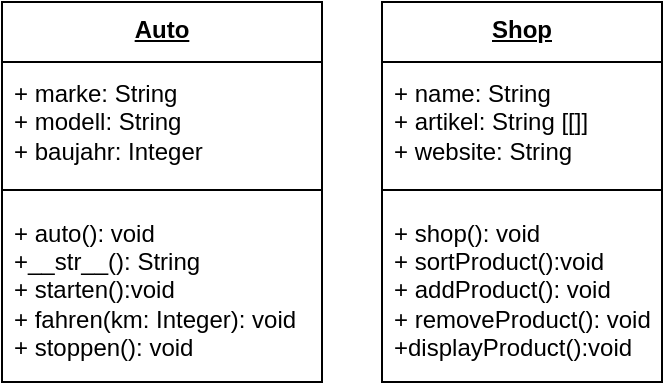<mxfile version="26.0.16">
  <diagram name="Seite-1" id="0K1PrOaq9LxmHDQG06Dq">
    <mxGraphModel dx="1114" dy="656" grid="1" gridSize="10" guides="1" tooltips="1" connect="1" arrows="1" fold="1" page="1" pageScale="1" pageWidth="827" pageHeight="1169" math="0" shadow="0">
      <root>
        <mxCell id="0" />
        <mxCell id="1" parent="0" />
        <mxCell id="C4OtkeYzmVM3o48okvzq-10" value="&lt;b&gt;Auto&lt;/b&gt;" style="swimlane;fontStyle=4;align=center;verticalAlign=top;childLayout=stackLayout;horizontal=1;startSize=30;horizontalStack=0;resizeParent=1;resizeParentMax=0;resizeLast=0;collapsible=0;marginBottom=0;html=1;whiteSpace=wrap;" parent="1" vertex="1">
          <mxGeometry x="50" y="160" width="160" height="190" as="geometry" />
        </mxCell>
        <mxCell id="C4OtkeYzmVM3o48okvzq-11" value="+ marke: String&lt;div&gt;+ modell: String&lt;/div&gt;&lt;div&gt;+ baujahr: Integer&lt;/div&gt;" style="html=1;strokeColor=none;fillColor=none;align=left;verticalAlign=middle;spacingLeft=4;spacingRight=4;rotatable=0;points=[[0,0.5],[1,0.5]];resizeWidth=1;whiteSpace=wrap;" parent="C4OtkeYzmVM3o48okvzq-10" vertex="1">
          <mxGeometry y="30" width="160" height="60" as="geometry" />
        </mxCell>
        <mxCell id="C4OtkeYzmVM3o48okvzq-12" value="" style="line;strokeWidth=1;fillColor=none;align=left;verticalAlign=middle;spacingTop=-1;spacingLeft=3;spacingRight=3;rotatable=0;labelPosition=right;points=[];portConstraint=eastwest;" parent="C4OtkeYzmVM3o48okvzq-10" vertex="1">
          <mxGeometry y="90" width="160" height="8" as="geometry" />
        </mxCell>
        <mxCell id="C4OtkeYzmVM3o48okvzq-13" value="+ auto(): void&lt;div&gt;+__str__(): String&lt;br&gt;&lt;div&gt;+ starten():void&lt;/div&gt;&lt;div&gt;+ fahren(km: Integer): void&lt;/div&gt;&lt;div&gt;+ stoppen(): void&lt;/div&gt;&lt;/div&gt;" style="html=1;strokeColor=none;fillColor=none;align=left;verticalAlign=middle;spacingLeft=4;spacingRight=4;rotatable=0;points=[[0,0.5],[1,0.5]];resizeWidth=1;whiteSpace=wrap;" parent="C4OtkeYzmVM3o48okvzq-10" vertex="1">
          <mxGeometry y="98" width="160" height="92" as="geometry" />
        </mxCell>
        <mxCell id="C4OtkeYzmVM3o48okvzq-17" value="&lt;b&gt;Shop&lt;/b&gt;" style="swimlane;fontStyle=4;align=center;verticalAlign=top;childLayout=stackLayout;horizontal=1;startSize=30;horizontalStack=0;resizeParent=1;resizeParentMax=0;resizeLast=0;collapsible=0;marginBottom=0;html=1;whiteSpace=wrap;" parent="1" vertex="1">
          <mxGeometry x="240" y="160" width="140" height="190" as="geometry" />
        </mxCell>
        <mxCell id="C4OtkeYzmVM3o48okvzq-18" value="+ name: String&lt;div&gt;+ artikel: String [[]]&lt;/div&gt;&lt;div&gt;+ website: String&lt;/div&gt;" style="html=1;strokeColor=none;fillColor=none;align=left;verticalAlign=middle;spacingLeft=4;spacingRight=4;rotatable=0;points=[[0,0.5],[1,0.5]];resizeWidth=1;whiteSpace=wrap;" parent="C4OtkeYzmVM3o48okvzq-17" vertex="1">
          <mxGeometry y="30" width="140" height="60" as="geometry" />
        </mxCell>
        <mxCell id="C4OtkeYzmVM3o48okvzq-19" value="" style="line;strokeWidth=1;fillColor=none;align=left;verticalAlign=middle;spacingTop=-1;spacingLeft=3;spacingRight=3;rotatable=0;labelPosition=right;points=[];portConstraint=eastwest;" parent="C4OtkeYzmVM3o48okvzq-17" vertex="1">
          <mxGeometry y="90" width="140" height="8" as="geometry" />
        </mxCell>
        <mxCell id="C4OtkeYzmVM3o48okvzq-20" value="+ shop(): void&lt;div&gt;&lt;div&gt;+ sortProduct():void&lt;/div&gt;&lt;div&gt;+ addProduct(): void&lt;/div&gt;&lt;div&gt;+ removeProduct(): void&lt;/div&gt;&lt;/div&gt;&lt;div&gt;+displayProduct():void&lt;/div&gt;" style="html=1;strokeColor=none;fillColor=none;align=left;verticalAlign=middle;spacingLeft=4;spacingRight=4;rotatable=0;points=[[0,0.5],[1,0.5]];resizeWidth=1;whiteSpace=wrap;" parent="C4OtkeYzmVM3o48okvzq-17" vertex="1">
          <mxGeometry y="98" width="140" height="92" as="geometry" />
        </mxCell>
      </root>
    </mxGraphModel>
  </diagram>
</mxfile>
